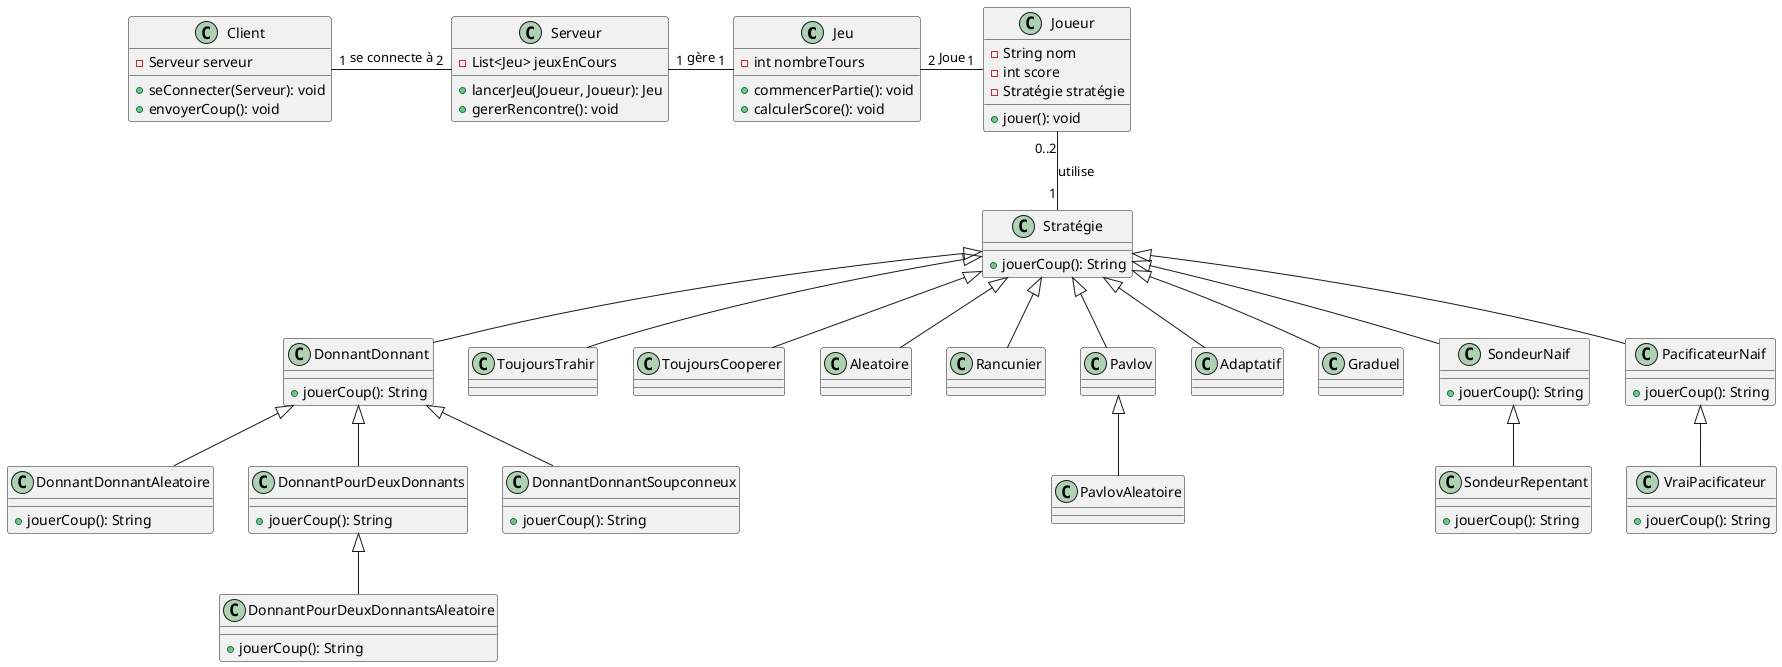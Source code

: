 @startuml
class Jeu {
    -int nombreTours
    +commencerPartie(): void
    +calculerScore(): void
}

class Joueur {
    -String nom
    -int score
    -Stratégie stratégie
    +jouer(): void
}

class Stratégie {
    +jouerCoup(): String
}

class Serveur {
    -List<Jeu> jeuxEnCours
    +lancerJeu(Joueur, Joueur): Jeu
    +gererRencontre(): void
}

class Client {
    -Serveur serveur
    +seConnecter(Serveur): void
    +envoyerCoup(): void
}

Jeu "2" - "1" Joueur : "Joue"
Joueur "0..2" -- "1" Stratégie : "utilise"
Serveur "1"-"1" Jeu : "gère"
Client "1" - "2" Serveur : "se connecte à"

Stratégie <|-- DonnantDonnant
Stratégie <|-- ToujoursTrahir
Stratégie <|-- ToujoursCooperer
Stratégie <|-- Aleatoire
Stratégie <|-- Rancunier
Stratégie <|-- Pavlov
Stratégie <|-- Adaptatif
Stratégie <|-- Graduel
Stratégie <|-- SondeurNaif
Stratégie <|-- PacificateurNaif

DonnantDonnant <|-- DonnantDonnantAleatoire
DonnantDonnant <|-- DonnantPourDeuxDonnants
DonnantPourDeuxDonnants <|-- DonnantPourDeuxDonnantsAleatoire
DonnantDonnant <|-- DonnantDonnantSoupconneux

Pavlov <|-- PavlovAleatoire

class DonnantDonnant {
    +jouerCoup(): String
}
class DonnantDonnantAleatoire {
    +jouerCoup(): String
}
class DonnantPourDeuxDonnants {
    +jouerCoup(): String
}
class DonnantPourDeuxDonnantsAleatoire {
    +jouerCoup(): String
}
class DonnantDonnantSoupconneux {
    +jouerCoup(): String
}

class SondeurNaif {
    +jouerCoup(): String
}
class SondeurRepentant {
    +jouerCoup(): String
}

class PacificateurNaif {
    +jouerCoup(): String
}
class VraiPacificateur {
    +jouerCoup(): String
}

SondeurNaif <|-- SondeurRepentant
PacificateurNaif <|-- VraiPacificateur

@enduml
